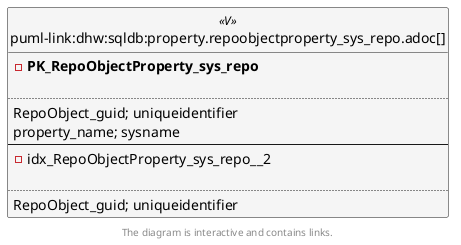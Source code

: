 @startuml
left to right direction
'top to bottom direction
hide circle
'avoide "." issues:
set namespaceSeparator none


skinparam class {
  BackgroundColor White
  BackgroundColor<<FN>> Yellow
  BackgroundColor<<FS>> Yellow
  BackgroundColor<<FT>> LightGray
  BackgroundColor<<IF>> Yellow
  BackgroundColor<<IS>> Yellow
  BackgroundColor<<P>> Aqua
  BackgroundColor<<PC>> Aqua
  BackgroundColor<<SN>> Yellow
  BackgroundColor<<SO>> SlateBlue
  BackgroundColor<<TF>> LightGray
  BackgroundColor<<TR>> Tomato
  BackgroundColor<<U>> White
  BackgroundColor<<V>> WhiteSmoke
  BackgroundColor<<X>> Aqua
  BackgroundColor<<external>> AliceBlue
}


entity "puml-link:dhw:sqldb:property.repoobjectproperty_sys_repo.adoc[]" as property.RepoObjectProperty_sys_repo << V >> {
- **PK_RepoObjectProperty_sys_repo**

..
RepoObject_guid; uniqueidentifier
property_name; sysname
--
- idx_RepoObjectProperty_sys_repo__2

..
RepoObject_guid; uniqueidentifier
}

footer The diagram is interactive and contains links.
@enduml

